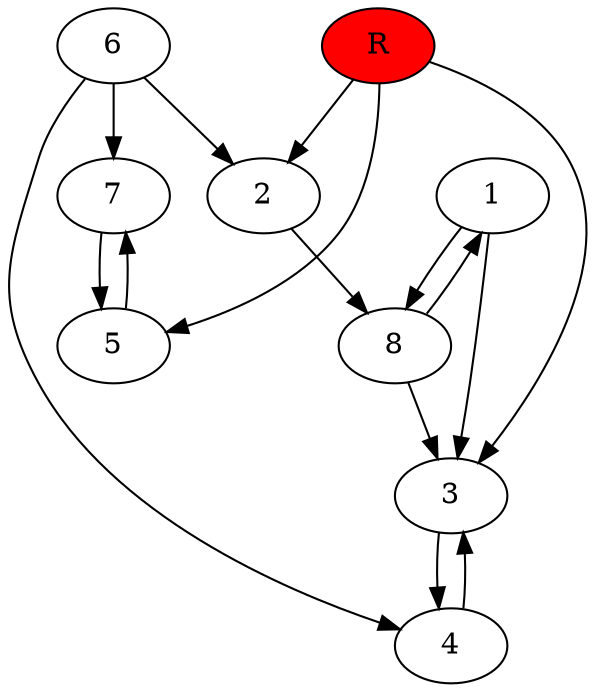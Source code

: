 digraph prb248 {
	1
	2
	3
	4
	5
	6
	7
	8
	R [fillcolor="#ff0000" style=filled]
	1 -> 3
	1 -> 8
	2 -> 8
	3 -> 4
	4 -> 3
	5 -> 7
	6 -> 2
	6 -> 4
	6 -> 7
	7 -> 5
	8 -> 1
	8 -> 3
	R -> 2
	R -> 3
	R -> 5
}
